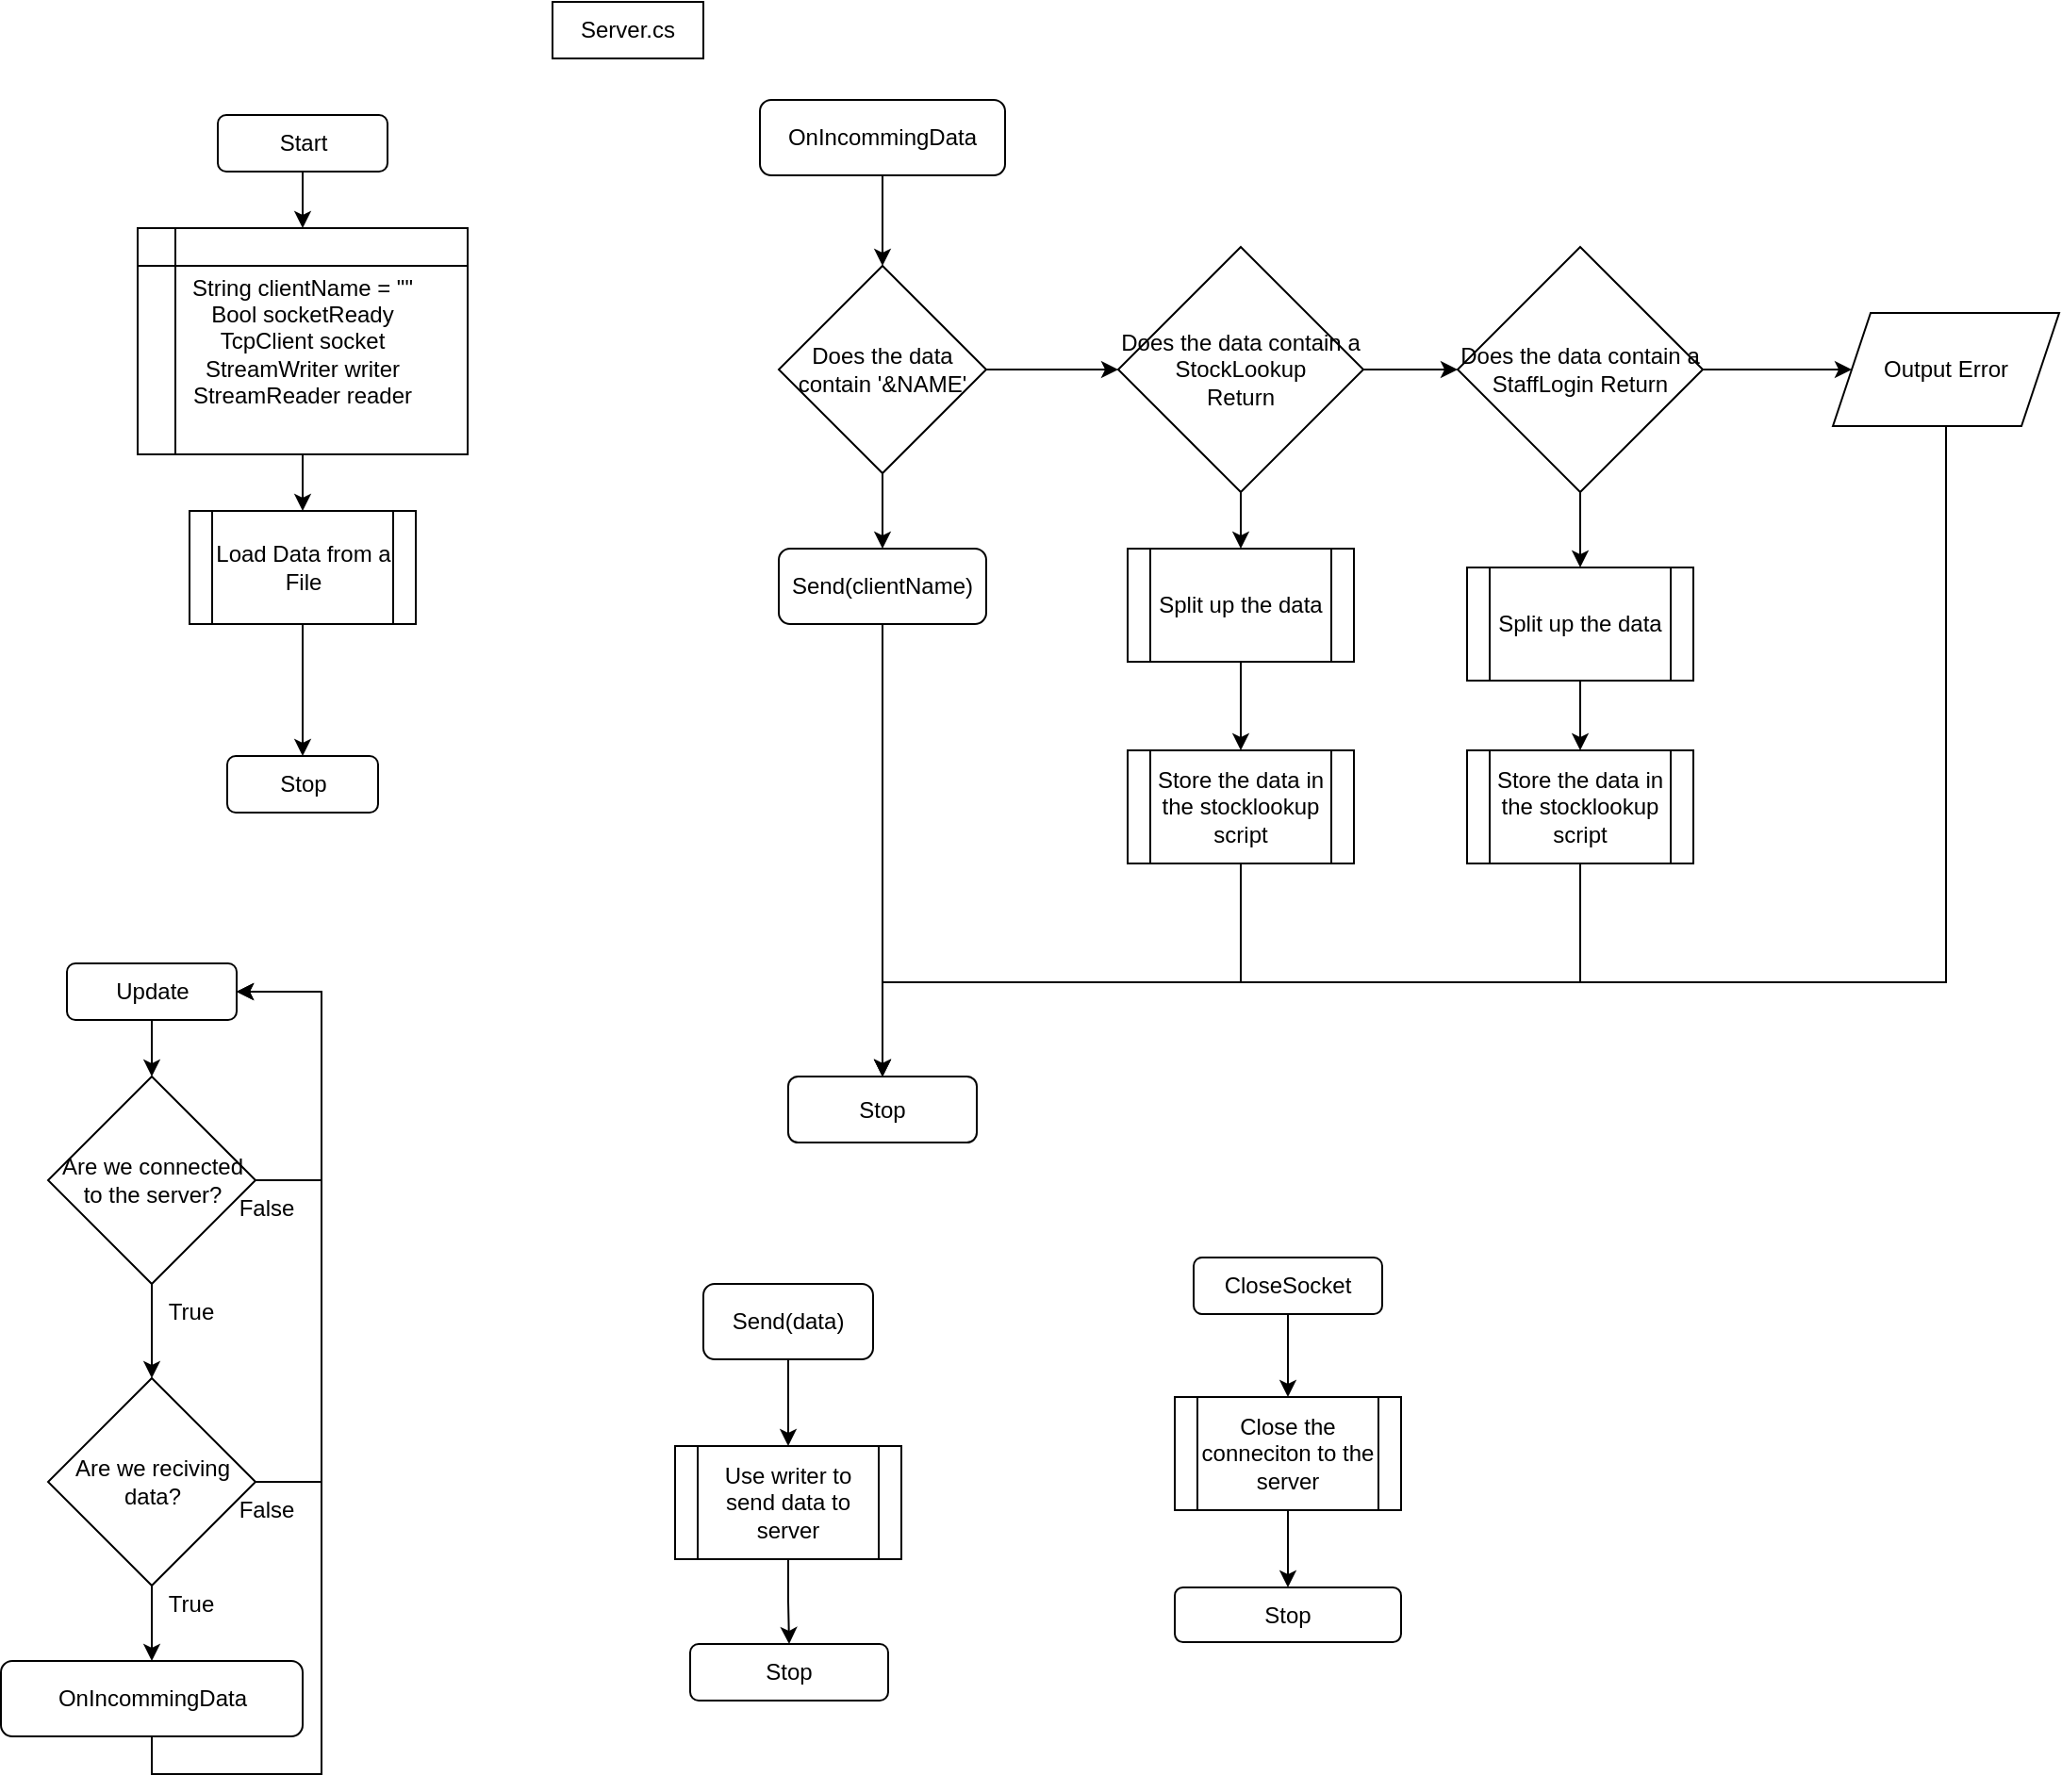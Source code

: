 <mxfile version="20.3.0" type="device"><diagram id="2sVqs0hv8muaOBW8Kw65" name="Page-1"><mxGraphModel dx="627" dy="1014" grid="1" gridSize="10" guides="1" tooltips="1" connect="1" arrows="1" fold="1" page="1" pageScale="1" pageWidth="827" pageHeight="1169" math="0" shadow="0"><root><mxCell id="0"/><mxCell id="1" parent="0"/><mxCell id="XoeFvBOkoJ2L8X2SwoXN-25" style="edgeStyle=orthogonalEdgeStyle;rounded=0;orthogonalLoop=1;jettySize=auto;html=1;entryX=0.5;entryY=0;entryDx=0;entryDy=0;" edge="1" parent="1" source="XoeFvBOkoJ2L8X2SwoXN-1" target="XoeFvBOkoJ2L8X2SwoXN-24"><mxGeometry relative="1" as="geometry"/></mxCell><mxCell id="XoeFvBOkoJ2L8X2SwoXN-1" value="Start" style="rounded=1;whiteSpace=wrap;html=1;" vertex="1" parent="1"><mxGeometry x="132.5" y="90" width="90" height="30" as="geometry"/></mxCell><mxCell id="XoeFvBOkoJ2L8X2SwoXN-2" value="Server.cs" style="rounded=0;whiteSpace=wrap;html=1;" vertex="1" parent="1"><mxGeometry x="310" y="30" width="80" height="30" as="geometry"/></mxCell><mxCell id="XoeFvBOkoJ2L8X2SwoXN-6" style="edgeStyle=orthogonalEdgeStyle;rounded=0;orthogonalLoop=1;jettySize=auto;html=1;" edge="1" parent="1" source="XoeFvBOkoJ2L8X2SwoXN-3" target="XoeFvBOkoJ2L8X2SwoXN-4"><mxGeometry relative="1" as="geometry"/></mxCell><mxCell id="XoeFvBOkoJ2L8X2SwoXN-3" value="Load Data from a File" style="shape=process;whiteSpace=wrap;html=1;backgroundOutline=1;" vertex="1" parent="1"><mxGeometry x="117.5" y="300" width="120" height="60" as="geometry"/></mxCell><mxCell id="XoeFvBOkoJ2L8X2SwoXN-4" value="Stop" style="rounded=1;whiteSpace=wrap;html=1;" vertex="1" parent="1"><mxGeometry x="137.5" y="430" width="80" height="30" as="geometry"/></mxCell><mxCell id="XoeFvBOkoJ2L8X2SwoXN-14" style="edgeStyle=orthogonalEdgeStyle;rounded=0;orthogonalLoop=1;jettySize=auto;html=1;" edge="1" parent="1" source="XoeFvBOkoJ2L8X2SwoXN-7" target="XoeFvBOkoJ2L8X2SwoXN-8"><mxGeometry relative="1" as="geometry"/></mxCell><mxCell id="XoeFvBOkoJ2L8X2SwoXN-7" value="Update" style="rounded=1;whiteSpace=wrap;html=1;" vertex="1" parent="1"><mxGeometry x="52.5" y="540" width="90" height="30" as="geometry"/></mxCell><mxCell id="XoeFvBOkoJ2L8X2SwoXN-15" style="edgeStyle=orthogonalEdgeStyle;rounded=0;orthogonalLoop=1;jettySize=auto;html=1;entryX=0.5;entryY=0;entryDx=0;entryDy=0;" edge="1" parent="1" source="XoeFvBOkoJ2L8X2SwoXN-8" target="XoeFvBOkoJ2L8X2SwoXN-10"><mxGeometry relative="1" as="geometry"/></mxCell><mxCell id="XoeFvBOkoJ2L8X2SwoXN-19" style="edgeStyle=orthogonalEdgeStyle;rounded=0;orthogonalLoop=1;jettySize=auto;html=1;entryX=1;entryY=0.5;entryDx=0;entryDy=0;exitX=1;exitY=0.5;exitDx=0;exitDy=0;" edge="1" parent="1" source="XoeFvBOkoJ2L8X2SwoXN-8" target="XoeFvBOkoJ2L8X2SwoXN-7"><mxGeometry relative="1" as="geometry"><Array as="points"><mxPoint x="187.5" y="655"/><mxPoint x="187.5" y="555"/></Array></mxGeometry></mxCell><mxCell id="XoeFvBOkoJ2L8X2SwoXN-8" value="Are we connected to the server?" style="rhombus;whiteSpace=wrap;html=1;" vertex="1" parent="1"><mxGeometry x="42.5" y="600" width="110" height="110" as="geometry"/></mxCell><mxCell id="XoeFvBOkoJ2L8X2SwoXN-16" style="edgeStyle=orthogonalEdgeStyle;rounded=0;orthogonalLoop=1;jettySize=auto;html=1;entryX=0.5;entryY=0;entryDx=0;entryDy=0;" edge="1" parent="1" source="XoeFvBOkoJ2L8X2SwoXN-10" target="XoeFvBOkoJ2L8X2SwoXN-12"><mxGeometry relative="1" as="geometry"/></mxCell><mxCell id="XoeFvBOkoJ2L8X2SwoXN-21" style="edgeStyle=orthogonalEdgeStyle;rounded=0;orthogonalLoop=1;jettySize=auto;html=1;entryX=1;entryY=0.5;entryDx=0;entryDy=0;" edge="1" parent="1" source="XoeFvBOkoJ2L8X2SwoXN-10" target="XoeFvBOkoJ2L8X2SwoXN-7"><mxGeometry relative="1" as="geometry"><Array as="points"><mxPoint x="187.5" y="815"/><mxPoint x="187.5" y="555"/></Array></mxGeometry></mxCell><mxCell id="XoeFvBOkoJ2L8X2SwoXN-10" value="Are we reciving data?" style="rhombus;whiteSpace=wrap;html=1;" vertex="1" parent="1"><mxGeometry x="42.5" y="760" width="110" height="110" as="geometry"/></mxCell><mxCell id="XoeFvBOkoJ2L8X2SwoXN-23" style="edgeStyle=orthogonalEdgeStyle;rounded=0;orthogonalLoop=1;jettySize=auto;html=1;entryX=1;entryY=0.5;entryDx=0;entryDy=0;exitX=0.5;exitY=1;exitDx=0;exitDy=0;" edge="1" parent="1" source="XoeFvBOkoJ2L8X2SwoXN-12" target="XoeFvBOkoJ2L8X2SwoXN-7"><mxGeometry relative="1" as="geometry"><Array as="points"><mxPoint x="97.5" y="970"/><mxPoint x="187.5" y="970"/><mxPoint x="187.5" y="555"/></Array></mxGeometry></mxCell><mxCell id="XoeFvBOkoJ2L8X2SwoXN-12" value="OnIncommingData" style="rounded=1;whiteSpace=wrap;html=1;" vertex="1" parent="1"><mxGeometry x="17.5" y="910" width="160" height="40" as="geometry"/></mxCell><mxCell id="XoeFvBOkoJ2L8X2SwoXN-17" value="True" style="text;html=1;align=center;verticalAlign=middle;resizable=0;points=[];autosize=1;strokeColor=none;fillColor=none;" vertex="1" parent="1"><mxGeometry x="92.5" y="710" width="50" height="30" as="geometry"/></mxCell><mxCell id="XoeFvBOkoJ2L8X2SwoXN-18" value="True" style="text;html=1;align=center;verticalAlign=middle;resizable=0;points=[];autosize=1;strokeColor=none;fillColor=none;" vertex="1" parent="1"><mxGeometry x="92.5" y="865" width="50" height="30" as="geometry"/></mxCell><mxCell id="XoeFvBOkoJ2L8X2SwoXN-20" value="False" style="text;html=1;align=center;verticalAlign=middle;resizable=0;points=[];autosize=1;strokeColor=none;fillColor=none;" vertex="1" parent="1"><mxGeometry x="132.5" y="655" width="50" height="30" as="geometry"/></mxCell><mxCell id="XoeFvBOkoJ2L8X2SwoXN-22" value="False" style="text;html=1;align=center;verticalAlign=middle;resizable=0;points=[];autosize=1;strokeColor=none;fillColor=none;" vertex="1" parent="1"><mxGeometry x="132.5" y="815" width="50" height="30" as="geometry"/></mxCell><mxCell id="XoeFvBOkoJ2L8X2SwoXN-26" style="edgeStyle=orthogonalEdgeStyle;rounded=0;orthogonalLoop=1;jettySize=auto;html=1;" edge="1" parent="1" source="XoeFvBOkoJ2L8X2SwoXN-24" target="XoeFvBOkoJ2L8X2SwoXN-3"><mxGeometry relative="1" as="geometry"/></mxCell><mxCell id="XoeFvBOkoJ2L8X2SwoXN-24" value="String clientName = &quot;&quot;&lt;br&gt;Bool socketReady&lt;br&gt;TcpClient socket&lt;br&gt;StreamWriter writer&lt;br&gt;StreamReader reader" style="shape=internalStorage;whiteSpace=wrap;html=1;backgroundOutline=1;" vertex="1" parent="1"><mxGeometry x="90" y="150" width="175" height="120" as="geometry"/></mxCell><mxCell id="XoeFvBOkoJ2L8X2SwoXN-43" value="" style="edgeStyle=orthogonalEdgeStyle;rounded=0;orthogonalLoop=1;jettySize=auto;html=1;" edge="1" parent="1" source="XoeFvBOkoJ2L8X2SwoXN-27" target="XoeFvBOkoJ2L8X2SwoXN-28"><mxGeometry relative="1" as="geometry"/></mxCell><mxCell id="XoeFvBOkoJ2L8X2SwoXN-27" value="OnIncommingData" style="rounded=1;whiteSpace=wrap;html=1;" vertex="1" parent="1"><mxGeometry x="420" y="82" width="130" height="40" as="geometry"/></mxCell><mxCell id="XoeFvBOkoJ2L8X2SwoXN-44" value="" style="edgeStyle=orthogonalEdgeStyle;rounded=0;orthogonalLoop=1;jettySize=auto;html=1;" edge="1" parent="1" source="XoeFvBOkoJ2L8X2SwoXN-28" target="XoeFvBOkoJ2L8X2SwoXN-33"><mxGeometry relative="1" as="geometry"/></mxCell><mxCell id="XoeFvBOkoJ2L8X2SwoXN-45" style="edgeStyle=orthogonalEdgeStyle;rounded=0;orthogonalLoop=1;jettySize=auto;html=1;entryX=0;entryY=0.5;entryDx=0;entryDy=0;" edge="1" parent="1" source="XoeFvBOkoJ2L8X2SwoXN-28" target="XoeFvBOkoJ2L8X2SwoXN-29"><mxGeometry relative="1" as="geometry"/></mxCell><mxCell id="XoeFvBOkoJ2L8X2SwoXN-28" value="Does the data contain '&amp;amp;NAME'" style="rhombus;whiteSpace=wrap;html=1;" vertex="1" parent="1"><mxGeometry x="430" y="170" width="110" height="110" as="geometry"/></mxCell><mxCell id="XoeFvBOkoJ2L8X2SwoXN-46" style="edgeStyle=orthogonalEdgeStyle;rounded=0;orthogonalLoop=1;jettySize=auto;html=1;entryX=0;entryY=0.5;entryDx=0;entryDy=0;" edge="1" parent="1" source="XoeFvBOkoJ2L8X2SwoXN-29" target="XoeFvBOkoJ2L8X2SwoXN-30"><mxGeometry relative="1" as="geometry"/></mxCell><mxCell id="XoeFvBOkoJ2L8X2SwoXN-48" style="edgeStyle=orthogonalEdgeStyle;rounded=0;orthogonalLoop=1;jettySize=auto;html=1;entryX=0.5;entryY=0;entryDx=0;entryDy=0;" edge="1" parent="1" source="XoeFvBOkoJ2L8X2SwoXN-29" target="XoeFvBOkoJ2L8X2SwoXN-36"><mxGeometry relative="1" as="geometry"/></mxCell><mxCell id="XoeFvBOkoJ2L8X2SwoXN-29" value="Does the data contain a StockLookup&lt;br&gt;Return" style="rhombus;whiteSpace=wrap;html=1;" vertex="1" parent="1"><mxGeometry x="610" y="160" width="130" height="130" as="geometry"/></mxCell><mxCell id="XoeFvBOkoJ2L8X2SwoXN-47" style="edgeStyle=orthogonalEdgeStyle;rounded=0;orthogonalLoop=1;jettySize=auto;html=1;entryX=0;entryY=0.5;entryDx=0;entryDy=0;" edge="1" parent="1" source="XoeFvBOkoJ2L8X2SwoXN-30" target="XoeFvBOkoJ2L8X2SwoXN-32"><mxGeometry relative="1" as="geometry"/></mxCell><mxCell id="XoeFvBOkoJ2L8X2SwoXN-49" value="" style="edgeStyle=orthogonalEdgeStyle;rounded=0;orthogonalLoop=1;jettySize=auto;html=1;" edge="1" parent="1" source="XoeFvBOkoJ2L8X2SwoXN-30" target="XoeFvBOkoJ2L8X2SwoXN-41"><mxGeometry relative="1" as="geometry"/></mxCell><mxCell id="XoeFvBOkoJ2L8X2SwoXN-30" value="Does the data contain a StaffLogin Return" style="rhombus;whiteSpace=wrap;html=1;" vertex="1" parent="1"><mxGeometry x="790" y="160" width="130" height="130" as="geometry"/></mxCell><mxCell id="XoeFvBOkoJ2L8X2SwoXN-55" style="edgeStyle=orthogonalEdgeStyle;rounded=0;orthogonalLoop=1;jettySize=auto;html=1;entryX=0.5;entryY=0;entryDx=0;entryDy=0;" edge="1" parent="1" source="XoeFvBOkoJ2L8X2SwoXN-32" target="XoeFvBOkoJ2L8X2SwoXN-42"><mxGeometry relative="1" as="geometry"><mxPoint x="820" y="580" as="targetPoint"/><Array as="points"><mxPoint x="1049" y="550"/><mxPoint x="485" y="550"/></Array></mxGeometry></mxCell><mxCell id="XoeFvBOkoJ2L8X2SwoXN-32" value="Output Error" style="shape=parallelogram;perimeter=parallelogramPerimeter;whiteSpace=wrap;html=1;fixedSize=1;" vertex="1" parent="1"><mxGeometry x="989" y="195" width="120" height="60" as="geometry"/></mxCell><mxCell id="XoeFvBOkoJ2L8X2SwoXN-52" style="edgeStyle=orthogonalEdgeStyle;rounded=0;orthogonalLoop=1;jettySize=auto;html=1;entryX=0.5;entryY=0;entryDx=0;entryDy=0;" edge="1" parent="1" source="XoeFvBOkoJ2L8X2SwoXN-33" target="XoeFvBOkoJ2L8X2SwoXN-42"><mxGeometry relative="1" as="geometry"/></mxCell><mxCell id="XoeFvBOkoJ2L8X2SwoXN-33" value="Send(clientName)" style="rounded=1;whiteSpace=wrap;html=1;" vertex="1" parent="1"><mxGeometry x="430" y="320" width="110" height="40" as="geometry"/></mxCell><mxCell id="XoeFvBOkoJ2L8X2SwoXN-51" style="edgeStyle=orthogonalEdgeStyle;rounded=0;orthogonalLoop=1;jettySize=auto;html=1;entryX=0.5;entryY=0;entryDx=0;entryDy=0;" edge="1" parent="1" source="XoeFvBOkoJ2L8X2SwoXN-36" target="XoeFvBOkoJ2L8X2SwoXN-39"><mxGeometry relative="1" as="geometry"/></mxCell><mxCell id="XoeFvBOkoJ2L8X2SwoXN-36" value="Split up the data" style="shape=process;whiteSpace=wrap;html=1;backgroundOutline=1;" vertex="1" parent="1"><mxGeometry x="615" y="320" width="120" height="60" as="geometry"/></mxCell><mxCell id="XoeFvBOkoJ2L8X2SwoXN-53" style="edgeStyle=orthogonalEdgeStyle;rounded=0;orthogonalLoop=1;jettySize=auto;html=1;entryX=0.5;entryY=0;entryDx=0;entryDy=0;" edge="1" parent="1" source="XoeFvBOkoJ2L8X2SwoXN-39" target="XoeFvBOkoJ2L8X2SwoXN-42"><mxGeometry relative="1" as="geometry"><Array as="points"><mxPoint x="675" y="550"/><mxPoint x="485" y="550"/></Array></mxGeometry></mxCell><mxCell id="XoeFvBOkoJ2L8X2SwoXN-39" value="Store the data in the stocklookup script" style="shape=process;whiteSpace=wrap;html=1;backgroundOutline=1;" vertex="1" parent="1"><mxGeometry x="615" y="427" width="120" height="60" as="geometry"/></mxCell><mxCell id="XoeFvBOkoJ2L8X2SwoXN-54" style="edgeStyle=orthogonalEdgeStyle;rounded=0;orthogonalLoop=1;jettySize=auto;html=1;entryX=0.5;entryY=0;entryDx=0;entryDy=0;" edge="1" parent="1" source="XoeFvBOkoJ2L8X2SwoXN-40" target="XoeFvBOkoJ2L8X2SwoXN-42"><mxGeometry relative="1" as="geometry"><Array as="points"><mxPoint x="855" y="550"/><mxPoint x="485" y="550"/></Array></mxGeometry></mxCell><mxCell id="XoeFvBOkoJ2L8X2SwoXN-40" value="Store the data in the stocklookup script" style="shape=process;whiteSpace=wrap;html=1;backgroundOutline=1;" vertex="1" parent="1"><mxGeometry x="795" y="427" width="120" height="60" as="geometry"/></mxCell><mxCell id="XoeFvBOkoJ2L8X2SwoXN-50" style="edgeStyle=orthogonalEdgeStyle;rounded=0;orthogonalLoop=1;jettySize=auto;html=1;" edge="1" parent="1" source="XoeFvBOkoJ2L8X2SwoXN-41" target="XoeFvBOkoJ2L8X2SwoXN-40"><mxGeometry relative="1" as="geometry"/></mxCell><mxCell id="XoeFvBOkoJ2L8X2SwoXN-41" value="Split up the data" style="shape=process;whiteSpace=wrap;html=1;backgroundOutline=1;" vertex="1" parent="1"><mxGeometry x="795" y="330" width="120" height="60" as="geometry"/></mxCell><mxCell id="XoeFvBOkoJ2L8X2SwoXN-42" value="Stop" style="rounded=1;whiteSpace=wrap;html=1;" vertex="1" parent="1"><mxGeometry x="435" y="600" width="100" height="35" as="geometry"/></mxCell><mxCell id="XoeFvBOkoJ2L8X2SwoXN-59" style="edgeStyle=orthogonalEdgeStyle;rounded=0;orthogonalLoop=1;jettySize=auto;html=1;entryX=0.5;entryY=0;entryDx=0;entryDy=0;" edge="1" parent="1" source="XoeFvBOkoJ2L8X2SwoXN-56" target="XoeFvBOkoJ2L8X2SwoXN-57"><mxGeometry relative="1" as="geometry"/></mxCell><mxCell id="XoeFvBOkoJ2L8X2SwoXN-56" value="Send(data)" style="rounded=1;whiteSpace=wrap;html=1;" vertex="1" parent="1"><mxGeometry x="390" y="710" width="90" height="40" as="geometry"/></mxCell><mxCell id="XoeFvBOkoJ2L8X2SwoXN-60" style="edgeStyle=orthogonalEdgeStyle;rounded=0;orthogonalLoop=1;jettySize=auto;html=1;entryX=0.5;entryY=0;entryDx=0;entryDy=0;" edge="1" parent="1" source="XoeFvBOkoJ2L8X2SwoXN-57" target="XoeFvBOkoJ2L8X2SwoXN-58"><mxGeometry relative="1" as="geometry"/></mxCell><mxCell id="XoeFvBOkoJ2L8X2SwoXN-57" value="Use writer to send data to server" style="shape=process;whiteSpace=wrap;html=1;backgroundOutline=1;" vertex="1" parent="1"><mxGeometry x="375" y="796" width="120" height="60" as="geometry"/></mxCell><mxCell id="XoeFvBOkoJ2L8X2SwoXN-58" value="Stop" style="rounded=1;whiteSpace=wrap;html=1;" vertex="1" parent="1"><mxGeometry x="383" y="901" width="105" height="30" as="geometry"/></mxCell><mxCell id="XoeFvBOkoJ2L8X2SwoXN-64" style="edgeStyle=orthogonalEdgeStyle;rounded=0;orthogonalLoop=1;jettySize=auto;html=1;entryX=0.5;entryY=0;entryDx=0;entryDy=0;" edge="1" parent="1" source="XoeFvBOkoJ2L8X2SwoXN-61" target="XoeFvBOkoJ2L8X2SwoXN-62"><mxGeometry relative="1" as="geometry"/></mxCell><mxCell id="XoeFvBOkoJ2L8X2SwoXN-61" value="CloseSocket" style="rounded=1;whiteSpace=wrap;html=1;" vertex="1" parent="1"><mxGeometry x="650" y="696" width="100" height="30" as="geometry"/></mxCell><mxCell id="XoeFvBOkoJ2L8X2SwoXN-66" style="edgeStyle=orthogonalEdgeStyle;rounded=0;orthogonalLoop=1;jettySize=auto;html=1;entryX=0.5;entryY=0;entryDx=0;entryDy=0;" edge="1" parent="1" source="XoeFvBOkoJ2L8X2SwoXN-62" target="XoeFvBOkoJ2L8X2SwoXN-63"><mxGeometry relative="1" as="geometry"/></mxCell><mxCell id="XoeFvBOkoJ2L8X2SwoXN-62" value="Close the conneciton to the server" style="shape=process;whiteSpace=wrap;html=1;backgroundOutline=1;" vertex="1" parent="1"><mxGeometry x="640" y="770" width="120" height="60" as="geometry"/></mxCell><mxCell id="XoeFvBOkoJ2L8X2SwoXN-63" value="Stop" style="rounded=1;whiteSpace=wrap;html=1;" vertex="1" parent="1"><mxGeometry x="640" y="871" width="120" height="29" as="geometry"/></mxCell></root></mxGraphModel></diagram></mxfile>
